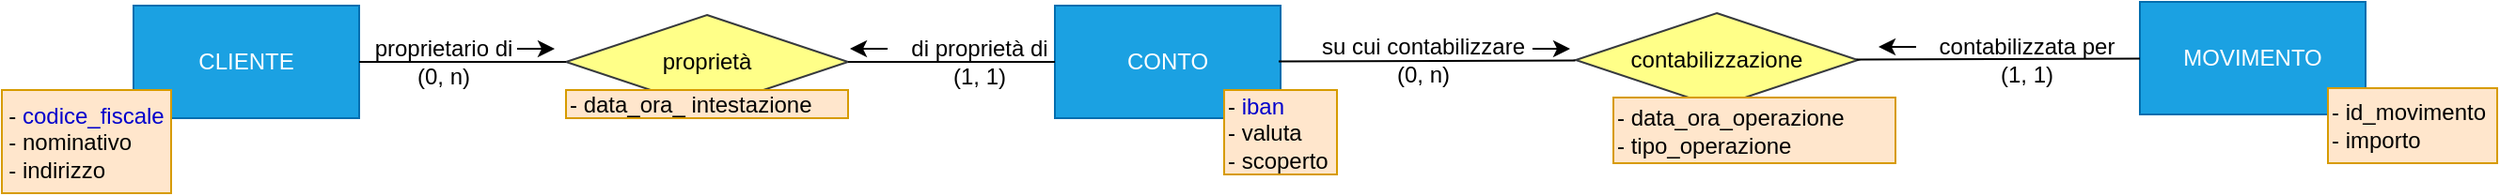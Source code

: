 <mxfile version="22.0.3" type="device">
  <diagram name="Pagina-1" id="ZR_6BwqGiIvRILRJ7GTZ">
    <mxGraphModel dx="1382" dy="690" grid="1" gridSize="10" guides="1" tooltips="1" connect="1" arrows="1" fold="1" page="1" pageScale="1" pageWidth="827" pageHeight="1169" math="0" shadow="0">
      <root>
        <mxCell id="0" />
        <mxCell id="1" parent="0" />
        <mxCell id="1MviEou3UJjA7Qx_oaFe-1" value="CONTO" style="rounded=0;whiteSpace=wrap;html=1;fillColor=#1ba1e2;strokeColor=#006EAF;fontColor=#ffffff;" parent="1" vertex="1">
          <mxGeometry x="580" y="370" width="120" height="60" as="geometry" />
        </mxCell>
        <mxCell id="1MviEou3UJjA7Qx_oaFe-2" value="proprietà" style="rhombus;whiteSpace=wrap;html=1;fillColor=#ffff88;strokeColor=#36393d;" parent="1" vertex="1">
          <mxGeometry x="320" y="375" width="150" height="50" as="geometry" />
        </mxCell>
        <mxCell id="1MviEou3UJjA7Qx_oaFe-3" value="CLIENTE" style="rounded=0;whiteSpace=wrap;html=1;fillColor=#1ba1e2;strokeColor=#006EAF;fontColor=#ffffff;" parent="1" vertex="1">
          <mxGeometry x="90" y="370" width="120" height="60" as="geometry" />
        </mxCell>
        <mxCell id="1MviEou3UJjA7Qx_oaFe-6" value="- &lt;font color=&quot;#0000cc&quot;&gt;codice_fiscale&lt;/font&gt;&lt;br&gt;&lt;div style=&quot;text-align: left;&quot;&gt;&lt;span style=&quot;background-color: initial;&quot;&gt;- nominativo&amp;nbsp;&lt;/span&gt;&lt;/div&gt;&lt;div style=&quot;text-align: left;&quot;&gt;- indirizzo&lt;span style=&quot;background-color: initial;&quot;&gt;&lt;br&gt;&lt;/span&gt;&lt;/div&gt;" style="text;html=1;strokeColor=#d79b00;fillColor=#ffe6cc;align=center;verticalAlign=middle;whiteSpace=wrap;rounded=0;" parent="1" vertex="1">
          <mxGeometry x="20" y="415" width="90" height="55" as="geometry" />
        </mxCell>
        <mxCell id="1MviEou3UJjA7Qx_oaFe-8" value="&lt;div style=&quot;&quot;&gt;&lt;span style=&quot;background-color: initial;&quot;&gt;- &lt;font color=&quot;#0000cc&quot;&gt;iban&lt;/font&gt;&lt;/span&gt;&lt;/div&gt;&lt;div style=&quot;&quot;&gt;&lt;span style=&quot;background-color: initial;&quot;&gt;- valuta&lt;/span&gt;&lt;/div&gt;&lt;div style=&quot;&quot;&gt;&lt;span style=&quot;background-color: initial;&quot;&gt;- scoperto&lt;/span&gt;&lt;/div&gt;" style="text;html=1;strokeColor=#d79b00;fillColor=#ffe6cc;align=left;verticalAlign=middle;whiteSpace=wrap;rounded=0;" parent="1" vertex="1">
          <mxGeometry x="670" y="415" width="60" height="45" as="geometry" />
        </mxCell>
        <mxCell id="ItG0HhnWTE0emp0KrZQw-1" value="&lt;div style=&quot;&quot;&gt;- data_ora_ intestazione&lt;/div&gt;" style="text;html=1;strokeColor=#d79b00;fillColor=#ffe6cc;align=left;verticalAlign=middle;whiteSpace=wrap;rounded=0;" parent="1" vertex="1">
          <mxGeometry x="320" y="415" width="150" height="15" as="geometry" />
        </mxCell>
        <mxCell id="ItG0HhnWTE0emp0KrZQw-2" value="" style="endArrow=none;html=1;rounded=0;exitX=1;exitY=0.5;exitDx=0;exitDy=0;" parent="1" source="1MviEou3UJjA7Qx_oaFe-3" edge="1">
          <mxGeometry width="50" height="50" relative="1" as="geometry">
            <mxPoint x="390" y="450" as="sourcePoint" />
            <mxPoint x="320" y="400" as="targetPoint" />
          </mxGeometry>
        </mxCell>
        <mxCell id="ItG0HhnWTE0emp0KrZQw-3" value="" style="endArrow=none;html=1;rounded=0;entryX=0;entryY=0.5;entryDx=0;entryDy=0;" parent="1" source="1MviEou3UJjA7Qx_oaFe-2" target="1MviEou3UJjA7Qx_oaFe-1" edge="1">
          <mxGeometry width="50" height="50" relative="1" as="geometry">
            <mxPoint x="480" y="399.5" as="sourcePoint" />
            <mxPoint x="590" y="399.5" as="targetPoint" />
          </mxGeometry>
        </mxCell>
        <mxCell id="ItG0HhnWTE0emp0KrZQw-4" value="proprietario di&lt;br&gt;(0, n)" style="text;html=1;strokeColor=none;fillColor=none;align=center;verticalAlign=middle;whiteSpace=wrap;rounded=0;" parent="1" vertex="1">
          <mxGeometry x="210" y="385" width="90" height="30" as="geometry" />
        </mxCell>
        <mxCell id="ItG0HhnWTE0emp0KrZQw-8" value="di proprietà di&lt;br&gt;(1, 1)" style="text;html=1;strokeColor=none;fillColor=none;align=center;verticalAlign=middle;whiteSpace=wrap;rounded=0;" parent="1" vertex="1">
          <mxGeometry x="500" y="385" width="80" height="30" as="geometry" />
        </mxCell>
        <mxCell id="ItG0HhnWTE0emp0KrZQw-9" value="" style="endArrow=classic;html=1;rounded=0;" parent="1" edge="1">
          <mxGeometry width="50" height="50" relative="1" as="geometry">
            <mxPoint x="294" y="393" as="sourcePoint" />
            <mxPoint x="314" y="393" as="targetPoint" />
          </mxGeometry>
        </mxCell>
        <mxCell id="ItG0HhnWTE0emp0KrZQw-10" value="" style="endArrow=classic;html=1;rounded=0;" parent="1" edge="1">
          <mxGeometry width="50" height="50" relative="1" as="geometry">
            <mxPoint x="491" y="393" as="sourcePoint" />
            <mxPoint x="471" y="393" as="targetPoint" />
          </mxGeometry>
        </mxCell>
        <mxCell id="4WuRBL-vlZSfh6s5XYHv-3" value="contabilizzazione" style="rhombus;whiteSpace=wrap;html=1;fillColor=#ffff88;strokeColor=#36393d;" vertex="1" parent="1">
          <mxGeometry x="857" y="374" width="150" height="50" as="geometry" />
        </mxCell>
        <mxCell id="4WuRBL-vlZSfh6s5XYHv-4" value="MOVIMENTO" style="rounded=0;whiteSpace=wrap;html=1;fillColor=#1ba1e2;strokeColor=#006EAF;fontColor=#ffffff;" vertex="1" parent="1">
          <mxGeometry x="1157" y="368" width="120" height="60" as="geometry" />
        </mxCell>
        <mxCell id="4WuRBL-vlZSfh6s5XYHv-5" value="" style="endArrow=none;html=1;rounded=0;" edge="1" parent="1" source="4WuRBL-vlZSfh6s5XYHv-3" target="4WuRBL-vlZSfh6s5XYHv-4">
          <mxGeometry width="50" height="50" relative="1" as="geometry">
            <mxPoint x="1017" y="399" as="sourcePoint" />
            <mxPoint x="1127" y="399" as="targetPoint" />
          </mxGeometry>
        </mxCell>
        <mxCell id="4WuRBL-vlZSfh6s5XYHv-6" value="contabilizzata per&lt;br&gt;(1, 1)" style="text;html=1;strokeColor=none;fillColor=none;align=center;verticalAlign=middle;whiteSpace=wrap;rounded=0;" vertex="1" parent="1">
          <mxGeometry x="1047" y="384" width="100" height="30" as="geometry" />
        </mxCell>
        <mxCell id="4WuRBL-vlZSfh6s5XYHv-7" value="" style="endArrow=classic;html=1;rounded=0;" edge="1" parent="1">
          <mxGeometry width="50" height="50" relative="1" as="geometry">
            <mxPoint x="1038" y="392" as="sourcePoint" />
            <mxPoint x="1018" y="392" as="targetPoint" />
          </mxGeometry>
        </mxCell>
        <mxCell id="4WuRBL-vlZSfh6s5XYHv-9" value="&lt;div style=&quot;&quot;&gt;- data_ora_operazione&lt;/div&gt;&lt;div style=&quot;&quot;&gt;- tipo_operazione&lt;/div&gt;" style="text;html=1;strokeColor=#d79b00;fillColor=#ffe6cc;align=left;verticalAlign=middle;whiteSpace=wrap;rounded=0;" vertex="1" parent="1">
          <mxGeometry x="877" y="419" width="150" height="35" as="geometry" />
        </mxCell>
        <mxCell id="4WuRBL-vlZSfh6s5XYHv-10" value="&lt;div style=&quot;&quot;&gt;&lt;span style=&quot;background-color: initial;&quot;&gt;- id_movimento&lt;/span&gt;&lt;/div&gt;&lt;div style=&quot;&quot;&gt;&lt;span style=&quot;background-color: initial;&quot;&gt;- importo&lt;/span&gt;&lt;br&gt;&lt;/div&gt;" style="text;html=1;strokeColor=#d79b00;fillColor=#ffe6cc;align=left;verticalAlign=middle;whiteSpace=wrap;rounded=0;" vertex="1" parent="1">
          <mxGeometry x="1257" y="414" width="90" height="40" as="geometry" />
        </mxCell>
        <mxCell id="4WuRBL-vlZSfh6s5XYHv-11" value="" style="endArrow=none;html=1;rounded=0;" edge="1" parent="1">
          <mxGeometry width="50" height="50" relative="1" as="geometry">
            <mxPoint x="699" y="399.795" as="sourcePoint" />
            <mxPoint x="856.763" y="399.254" as="targetPoint" />
          </mxGeometry>
        </mxCell>
        <mxCell id="4WuRBL-vlZSfh6s5XYHv-12" value="su cui contabilizzare &lt;br&gt;(0, n)" style="text;html=1;strokeColor=none;fillColor=none;align=center;verticalAlign=middle;whiteSpace=wrap;rounded=0;" vertex="1" parent="1">
          <mxGeometry x="691" y="384" width="170" height="30" as="geometry" />
        </mxCell>
        <mxCell id="4WuRBL-vlZSfh6s5XYHv-13" value="" style="endArrow=classic;html=1;rounded=0;" edge="1" parent="1">
          <mxGeometry width="50" height="50" relative="1" as="geometry">
            <mxPoint x="834" y="393" as="sourcePoint" />
            <mxPoint x="854" y="393" as="targetPoint" />
          </mxGeometry>
        </mxCell>
      </root>
    </mxGraphModel>
  </diagram>
</mxfile>
